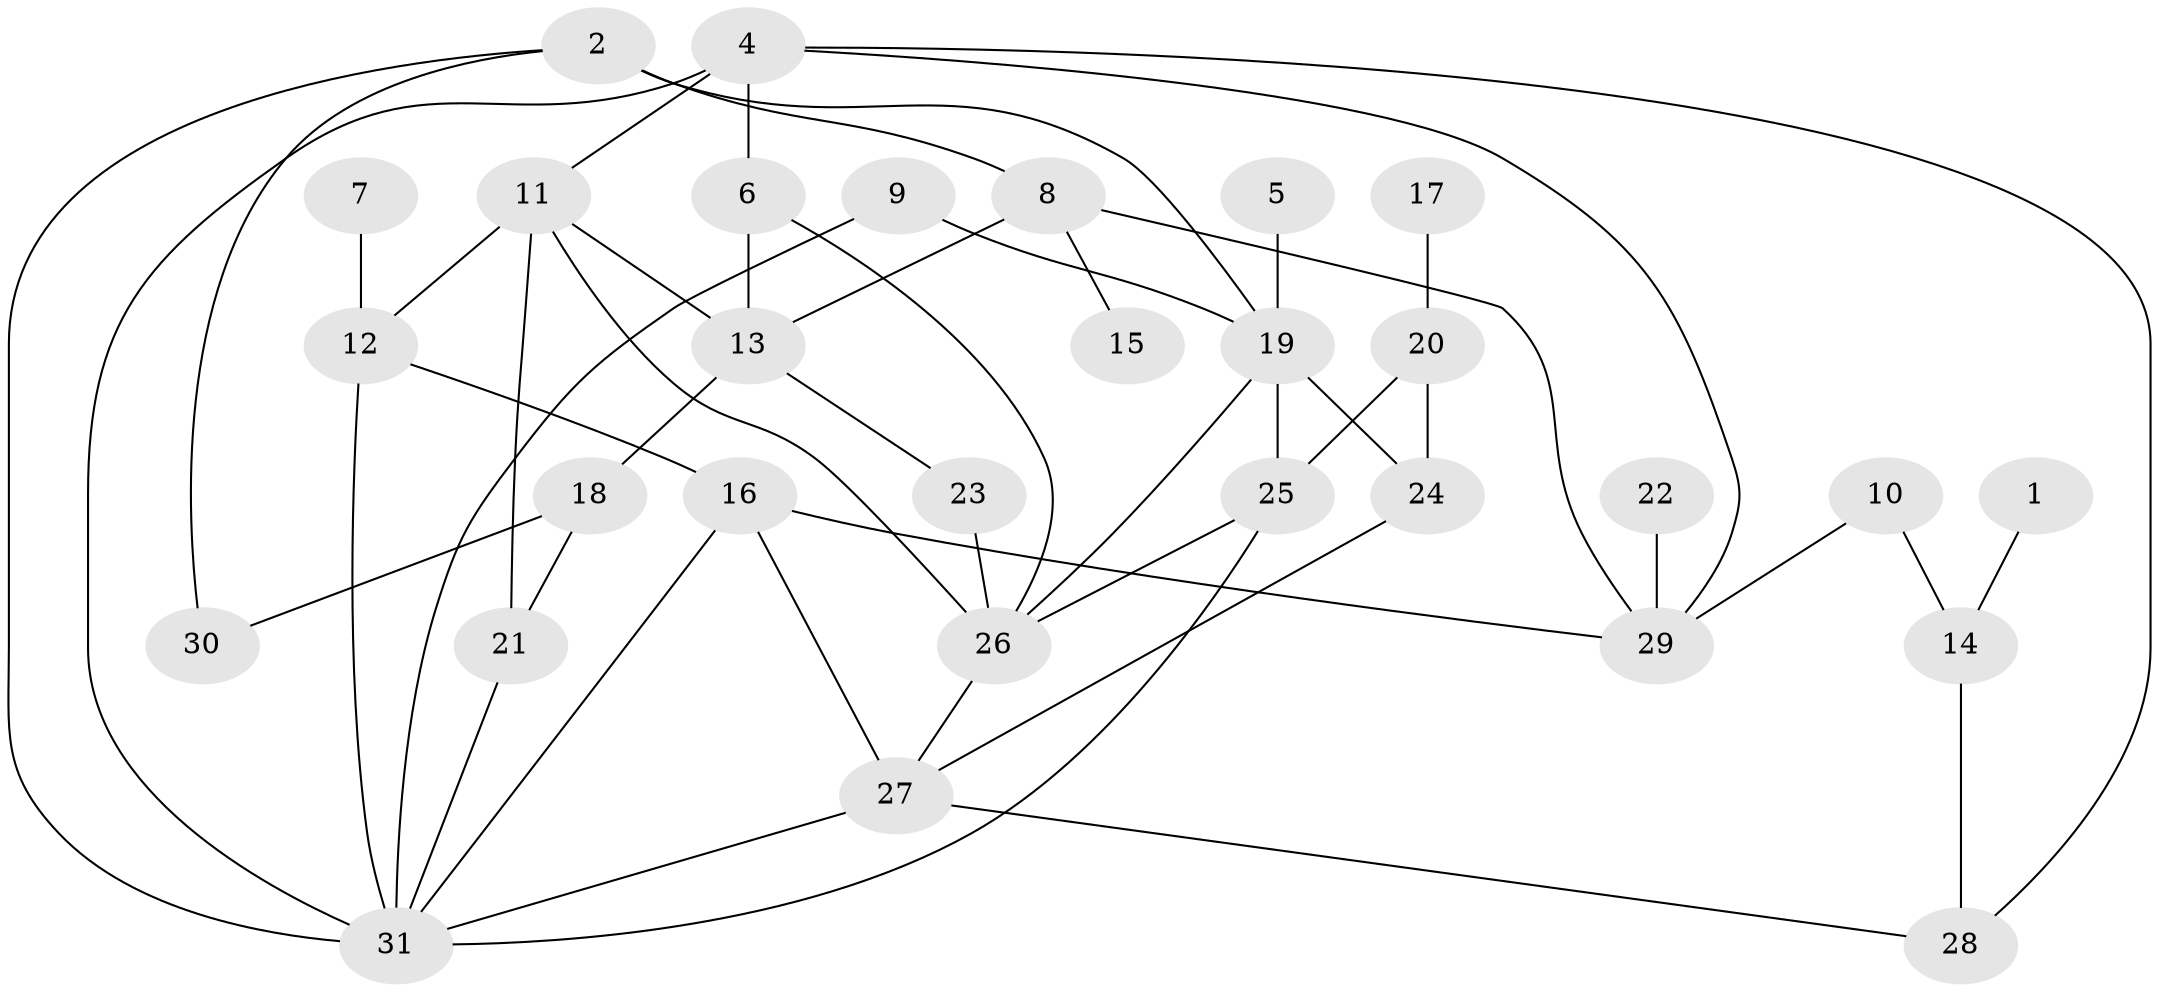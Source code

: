 // original degree distribution, {4: 0.2459016393442623, 2: 0.26229508196721313, 1: 0.09836065573770492, 3: 0.3114754098360656, 0: 0.01639344262295082, 5: 0.04918032786885246, 6: 0.01639344262295082}
// Generated by graph-tools (version 1.1) at 2025/00/03/09/25 03:00:51]
// undirected, 30 vertices, 50 edges
graph export_dot {
graph [start="1"]
  node [color=gray90,style=filled];
  1;
  2;
  4;
  5;
  6;
  7;
  8;
  9;
  10;
  11;
  12;
  13;
  14;
  15;
  16;
  17;
  18;
  19;
  20;
  21;
  22;
  23;
  24;
  25;
  26;
  27;
  28;
  29;
  30;
  31;
  1 -- 14 [weight=1.0];
  2 -- 8 [weight=2.0];
  2 -- 19 [weight=1.0];
  2 -- 30 [weight=1.0];
  2 -- 31 [weight=1.0];
  4 -- 6 [weight=1.0];
  4 -- 11 [weight=1.0];
  4 -- 28 [weight=1.0];
  4 -- 29 [weight=1.0];
  4 -- 31 [weight=2.0];
  5 -- 19 [weight=1.0];
  6 -- 13 [weight=1.0];
  6 -- 26 [weight=1.0];
  7 -- 12 [weight=1.0];
  8 -- 13 [weight=1.0];
  8 -- 15 [weight=1.0];
  8 -- 29 [weight=1.0];
  9 -- 19 [weight=2.0];
  9 -- 31 [weight=2.0];
  10 -- 14 [weight=1.0];
  10 -- 29 [weight=1.0];
  11 -- 12 [weight=2.0];
  11 -- 13 [weight=1.0];
  11 -- 21 [weight=1.0];
  11 -- 26 [weight=1.0];
  12 -- 16 [weight=1.0];
  12 -- 31 [weight=1.0];
  13 -- 18 [weight=1.0];
  13 -- 23 [weight=1.0];
  14 -- 28 [weight=1.0];
  16 -- 27 [weight=1.0];
  16 -- 29 [weight=1.0];
  16 -- 31 [weight=1.0];
  17 -- 20 [weight=1.0];
  18 -- 21 [weight=1.0];
  18 -- 30 [weight=1.0];
  19 -- 24 [weight=1.0];
  19 -- 25 [weight=1.0];
  19 -- 26 [weight=1.0];
  20 -- 24 [weight=1.0];
  20 -- 25 [weight=1.0];
  21 -- 31 [weight=1.0];
  22 -- 29 [weight=1.0];
  23 -- 26 [weight=2.0];
  24 -- 27 [weight=1.0];
  25 -- 26 [weight=2.0];
  25 -- 31 [weight=1.0];
  26 -- 27 [weight=1.0];
  27 -- 28 [weight=1.0];
  27 -- 31 [weight=2.0];
}
